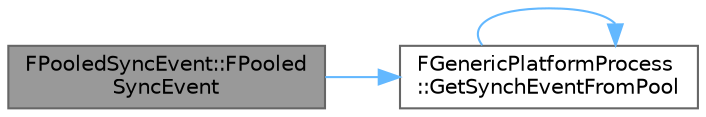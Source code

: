 digraph "FPooledSyncEvent::FPooledSyncEvent"
{
 // INTERACTIVE_SVG=YES
 // LATEX_PDF_SIZE
  bgcolor="transparent";
  edge [fontname=Helvetica,fontsize=10,labelfontname=Helvetica,labelfontsize=10];
  node [fontname=Helvetica,fontsize=10,shape=box,height=0.2,width=0.4];
  rankdir="LR";
  Node1 [id="Node000001",label="FPooledSyncEvent::FPooled\lSyncEvent",height=0.2,width=0.4,color="gray40", fillcolor="grey60", style="filled", fontcolor="black",tooltip=" "];
  Node1 -> Node2 [id="edge1_Node000001_Node000002",color="steelblue1",style="solid",tooltip=" "];
  Node2 [id="Node000002",label="FGenericPlatformProcess\l::GetSynchEventFromPool",height=0.2,width=0.4,color="grey40", fillcolor="white", style="filled",URL="$d6/d6d/structFGenericPlatformProcess.html#a2af60d0cbc8aaefc979d52dc082d4c59",tooltip="Gets an event from the pool or creates a new one if necessary."];
  Node2 -> Node2 [id="edge2_Node000002_Node000002",color="steelblue1",style="solid",tooltip=" "];
}
